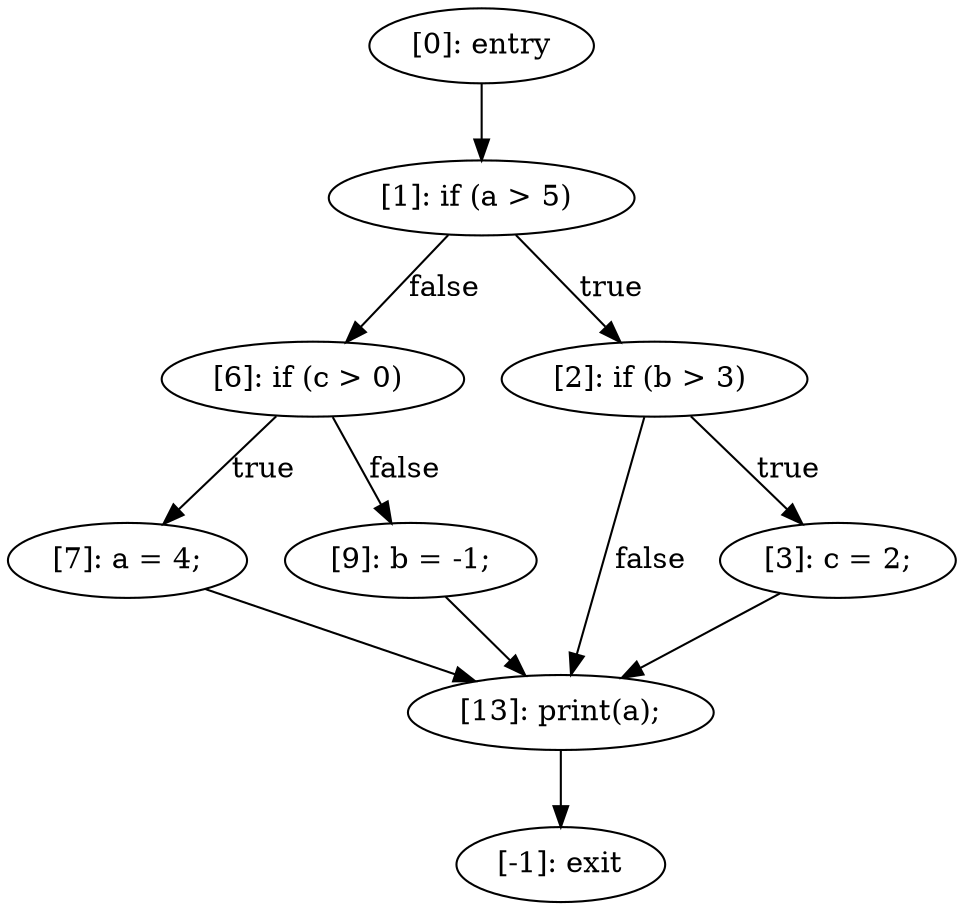 digraph {
"0" [label="[7]: a = 4;\n"] 
"1" [label="[13]: print(a);\n"] 
"2" [label="[9]: b = -1;\n"] 
"3" [label="[1]: if (a > 5) "] 
"4" [label="[0]: entry"] 
"5" [label="[6]: if (c > 0) "] 
"6" [label="[3]: c = 2;\n"] 
"7" [label="[2]: if (b > 3) "] 
"8" [label="[-1]: exit"] 
"0" -> "1" [label=""] 
"1" -> "8" [label=""] 
"2" -> "1" [label=""] 
"3" -> "7" [label="true"] 
"3" -> "5" [label="false"] 
"4" -> "3" [label=""] 
"5" -> "0" [label="true"] 
"5" -> "2" [label="false"] 
"6" -> "1" [label=""] 
"7" -> "6" [label="true"] 
"7" -> "1" [label="false"] 
}
